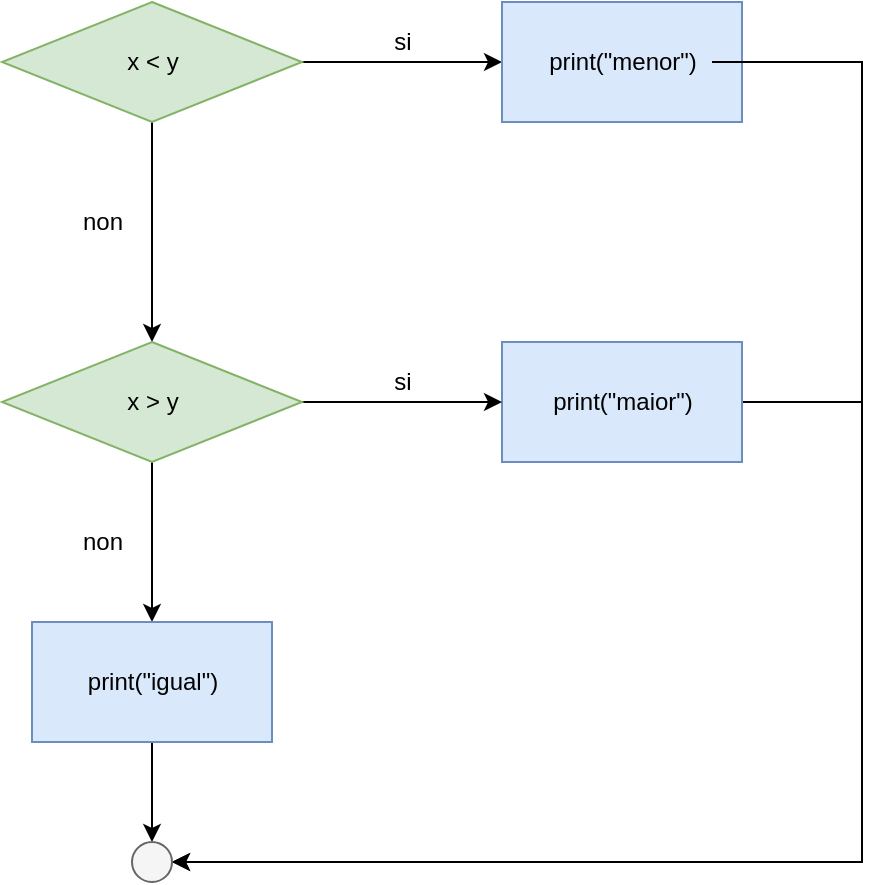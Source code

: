 <mxfile version="13.0.3" type="device"><diagram id="EiKd-wm3E8hcgmgRgqGS" name="Page-1"><mxGraphModel dx="1422" dy="783" grid="1" gridSize="10" guides="1" tooltips="1" connect="1" arrows="1" fold="1" page="1" pageScale="1" pageWidth="583" pageHeight="827" math="0" shadow="0"><root><mxCell id="0"/><mxCell id="1" parent="0"/><mxCell id="oiG6X2uc00GOfiikO8o1-33" style="edgeStyle=orthogonalEdgeStyle;rounded=0;orthogonalLoop=1;jettySize=auto;html=1;entryX=0.5;entryY=0;entryDx=0;entryDy=0;" parent="1" source="oiG6X2uc00GOfiikO8o1-1" target="oiG6X2uc00GOfiikO8o1-28" edge="1"><mxGeometry relative="1" as="geometry"/></mxCell><mxCell id="oiG6X2uc00GOfiikO8o1-35" style="edgeStyle=orthogonalEdgeStyle;rounded=0;orthogonalLoop=1;jettySize=auto;html=1;entryX=0;entryY=0.5;entryDx=0;entryDy=0;" parent="1" source="oiG6X2uc00GOfiikO8o1-1" target="oiG6X2uc00GOfiikO8o1-15" edge="1"><mxGeometry relative="1" as="geometry"/></mxCell><mxCell id="oiG6X2uc00GOfiikO8o1-1" value="" style="rhombus;whiteSpace=wrap;html=1;fillColor=#d5e8d4;strokeColor=#82b366;" parent="1" vertex="1"><mxGeometry x="130" y="170" width="150" height="60" as="geometry"/></mxCell><mxCell id="bRyVc5oPq4IXZEh-6ajd-4" style="edgeStyle=orthogonalEdgeStyle;rounded=0;orthogonalLoop=1;jettySize=auto;html=1;entryX=1;entryY=0.5;entryDx=0;entryDy=0;" edge="1" parent="1" source="oiG6X2uc00GOfiikO8o1-2" target="bRyVc5oPq4IXZEh-6ajd-1"><mxGeometry relative="1" as="geometry"><Array as="points"><mxPoint x="560" y="370"/><mxPoint x="560" y="600"/></Array></mxGeometry></mxCell><mxCell id="oiG6X2uc00GOfiikO8o1-2" value="" style="rounded=0;whiteSpace=wrap;html=1;fillColor=#dae8fc;strokeColor=#6c8ebf;" parent="1" vertex="1"><mxGeometry x="380" y="340" width="120" height="60" as="geometry"/></mxCell><mxCell id="oiG6X2uc00GOfiikO8o1-7" value="x &amp;lt; y" style="text;html=1;resizable=0;autosize=1;align=center;verticalAlign=middle;points=[];fillColor=none;strokeColor=none;rounded=0;" parent="1" vertex="1"><mxGeometry x="185" y="190" width="40" height="20" as="geometry"/></mxCell><mxCell id="oiG6X2uc00GOfiikO8o1-9" value="print(&quot;maior&quot;)" style="text;html=1;resizable=0;autosize=1;align=center;verticalAlign=middle;points=[];fillColor=none;strokeColor=none;rounded=0;" parent="1" vertex="1"><mxGeometry x="395" y="360" width="90" height="20" as="geometry"/></mxCell><mxCell id="oiG6X2uc00GOfiikO8o1-15" value="" style="rounded=0;whiteSpace=wrap;html=1;fillColor=#dae8fc;strokeColor=#6c8ebf;" parent="1" vertex="1"><mxGeometry x="380" y="170" width="120" height="60" as="geometry"/></mxCell><mxCell id="bRyVc5oPq4IXZEh-6ajd-5" style="edgeStyle=orthogonalEdgeStyle;rounded=0;orthogonalLoop=1;jettySize=auto;html=1;entryX=1;entryY=0.5;entryDx=0;entryDy=0;" edge="1" parent="1" source="oiG6X2uc00GOfiikO8o1-16" target="bRyVc5oPq4IXZEh-6ajd-1"><mxGeometry relative="1" as="geometry"><Array as="points"><mxPoint x="560" y="200"/><mxPoint x="560" y="600"/></Array></mxGeometry></mxCell><mxCell id="oiG6X2uc00GOfiikO8o1-16" value="print(&quot;menor&quot;)" style="text;html=1;resizable=0;autosize=1;align=center;verticalAlign=middle;points=[];fillColor=none;strokeColor=none;rounded=0;" parent="1" vertex="1"><mxGeometry x="395" y="190" width="90" height="20" as="geometry"/></mxCell><mxCell id="oiG6X2uc00GOfiikO8o1-36" style="edgeStyle=orthogonalEdgeStyle;rounded=0;orthogonalLoop=1;jettySize=auto;html=1;entryX=0;entryY=0.5;entryDx=0;entryDy=0;" parent="1" source="oiG6X2uc00GOfiikO8o1-28" target="oiG6X2uc00GOfiikO8o1-2" edge="1"><mxGeometry relative="1" as="geometry"/></mxCell><mxCell id="oiG6X2uc00GOfiikO8o1-37" style="edgeStyle=orthogonalEdgeStyle;rounded=0;orthogonalLoop=1;jettySize=auto;html=1;entryX=0.5;entryY=0;entryDx=0;entryDy=0;" parent="1" source="oiG6X2uc00GOfiikO8o1-28" target="oiG6X2uc00GOfiikO8o1-30" edge="1"><mxGeometry relative="1" as="geometry"/></mxCell><mxCell id="oiG6X2uc00GOfiikO8o1-28" value="" style="rhombus;whiteSpace=wrap;html=1;fillColor=#d5e8d4;strokeColor=#82b366;" parent="1" vertex="1"><mxGeometry x="130" y="340" width="150" height="60" as="geometry"/></mxCell><mxCell id="oiG6X2uc00GOfiikO8o1-29" value="x &amp;gt; y" style="text;html=1;resizable=0;autosize=1;align=center;verticalAlign=middle;points=[];fillColor=none;strokeColor=none;rounded=0;" parent="1" vertex="1"><mxGeometry x="185" y="360" width="40" height="20" as="geometry"/></mxCell><mxCell id="bRyVc5oPq4IXZEh-6ajd-2" style="edgeStyle=orthogonalEdgeStyle;rounded=0;orthogonalLoop=1;jettySize=auto;html=1;entryX=0.5;entryY=0;entryDx=0;entryDy=0;" edge="1" parent="1" source="oiG6X2uc00GOfiikO8o1-30" target="bRyVc5oPq4IXZEh-6ajd-1"><mxGeometry relative="1" as="geometry"/></mxCell><mxCell id="oiG6X2uc00GOfiikO8o1-30" value="" style="rounded=0;whiteSpace=wrap;html=1;fillColor=#dae8fc;strokeColor=#6c8ebf;" parent="1" vertex="1"><mxGeometry x="145" y="480" width="120" height="60" as="geometry"/></mxCell><mxCell id="oiG6X2uc00GOfiikO8o1-31" value="print(&quot;igual&quot;)" style="text;html=1;resizable=0;autosize=1;align=center;verticalAlign=middle;points=[];fillColor=none;strokeColor=none;rounded=0;" parent="1" vertex="1"><mxGeometry x="165" y="500" width="80" height="20" as="geometry"/></mxCell><mxCell id="oiG6X2uc00GOfiikO8o1-41" value="si" style="text;html=1;resizable=0;autosize=1;align=center;verticalAlign=middle;points=[];fillColor=none;strokeColor=none;rounded=0;" parent="1" vertex="1"><mxGeometry x="320" y="180" width="20" height="20" as="geometry"/></mxCell><mxCell id="oiG6X2uc00GOfiikO8o1-42" value="si" style="text;html=1;resizable=0;autosize=1;align=center;verticalAlign=middle;points=[];fillColor=none;strokeColor=none;rounded=0;" parent="1" vertex="1"><mxGeometry x="320" y="350" width="20" height="20" as="geometry"/></mxCell><mxCell id="oiG6X2uc00GOfiikO8o1-43" value="non" style="text;html=1;resizable=0;autosize=1;align=center;verticalAlign=middle;points=[];fillColor=none;strokeColor=none;rounded=0;" parent="1" vertex="1"><mxGeometry x="160" y="270" width="40" height="20" as="geometry"/></mxCell><mxCell id="oiG6X2uc00GOfiikO8o1-44" value="non" style="text;html=1;resizable=0;autosize=1;align=center;verticalAlign=middle;points=[];fillColor=none;strokeColor=none;rounded=0;" parent="1" vertex="1"><mxGeometry x="160" y="430" width="40" height="20" as="geometry"/></mxCell><mxCell id="bRyVc5oPq4IXZEh-6ajd-1" value="" style="ellipse;whiteSpace=wrap;html=1;fillColor=#f5f5f5;strokeColor=#666666;fontColor=#333333;" vertex="1" parent="1"><mxGeometry x="195" y="590" width="20" height="20" as="geometry"/></mxCell></root></mxGraphModel></diagram></mxfile>